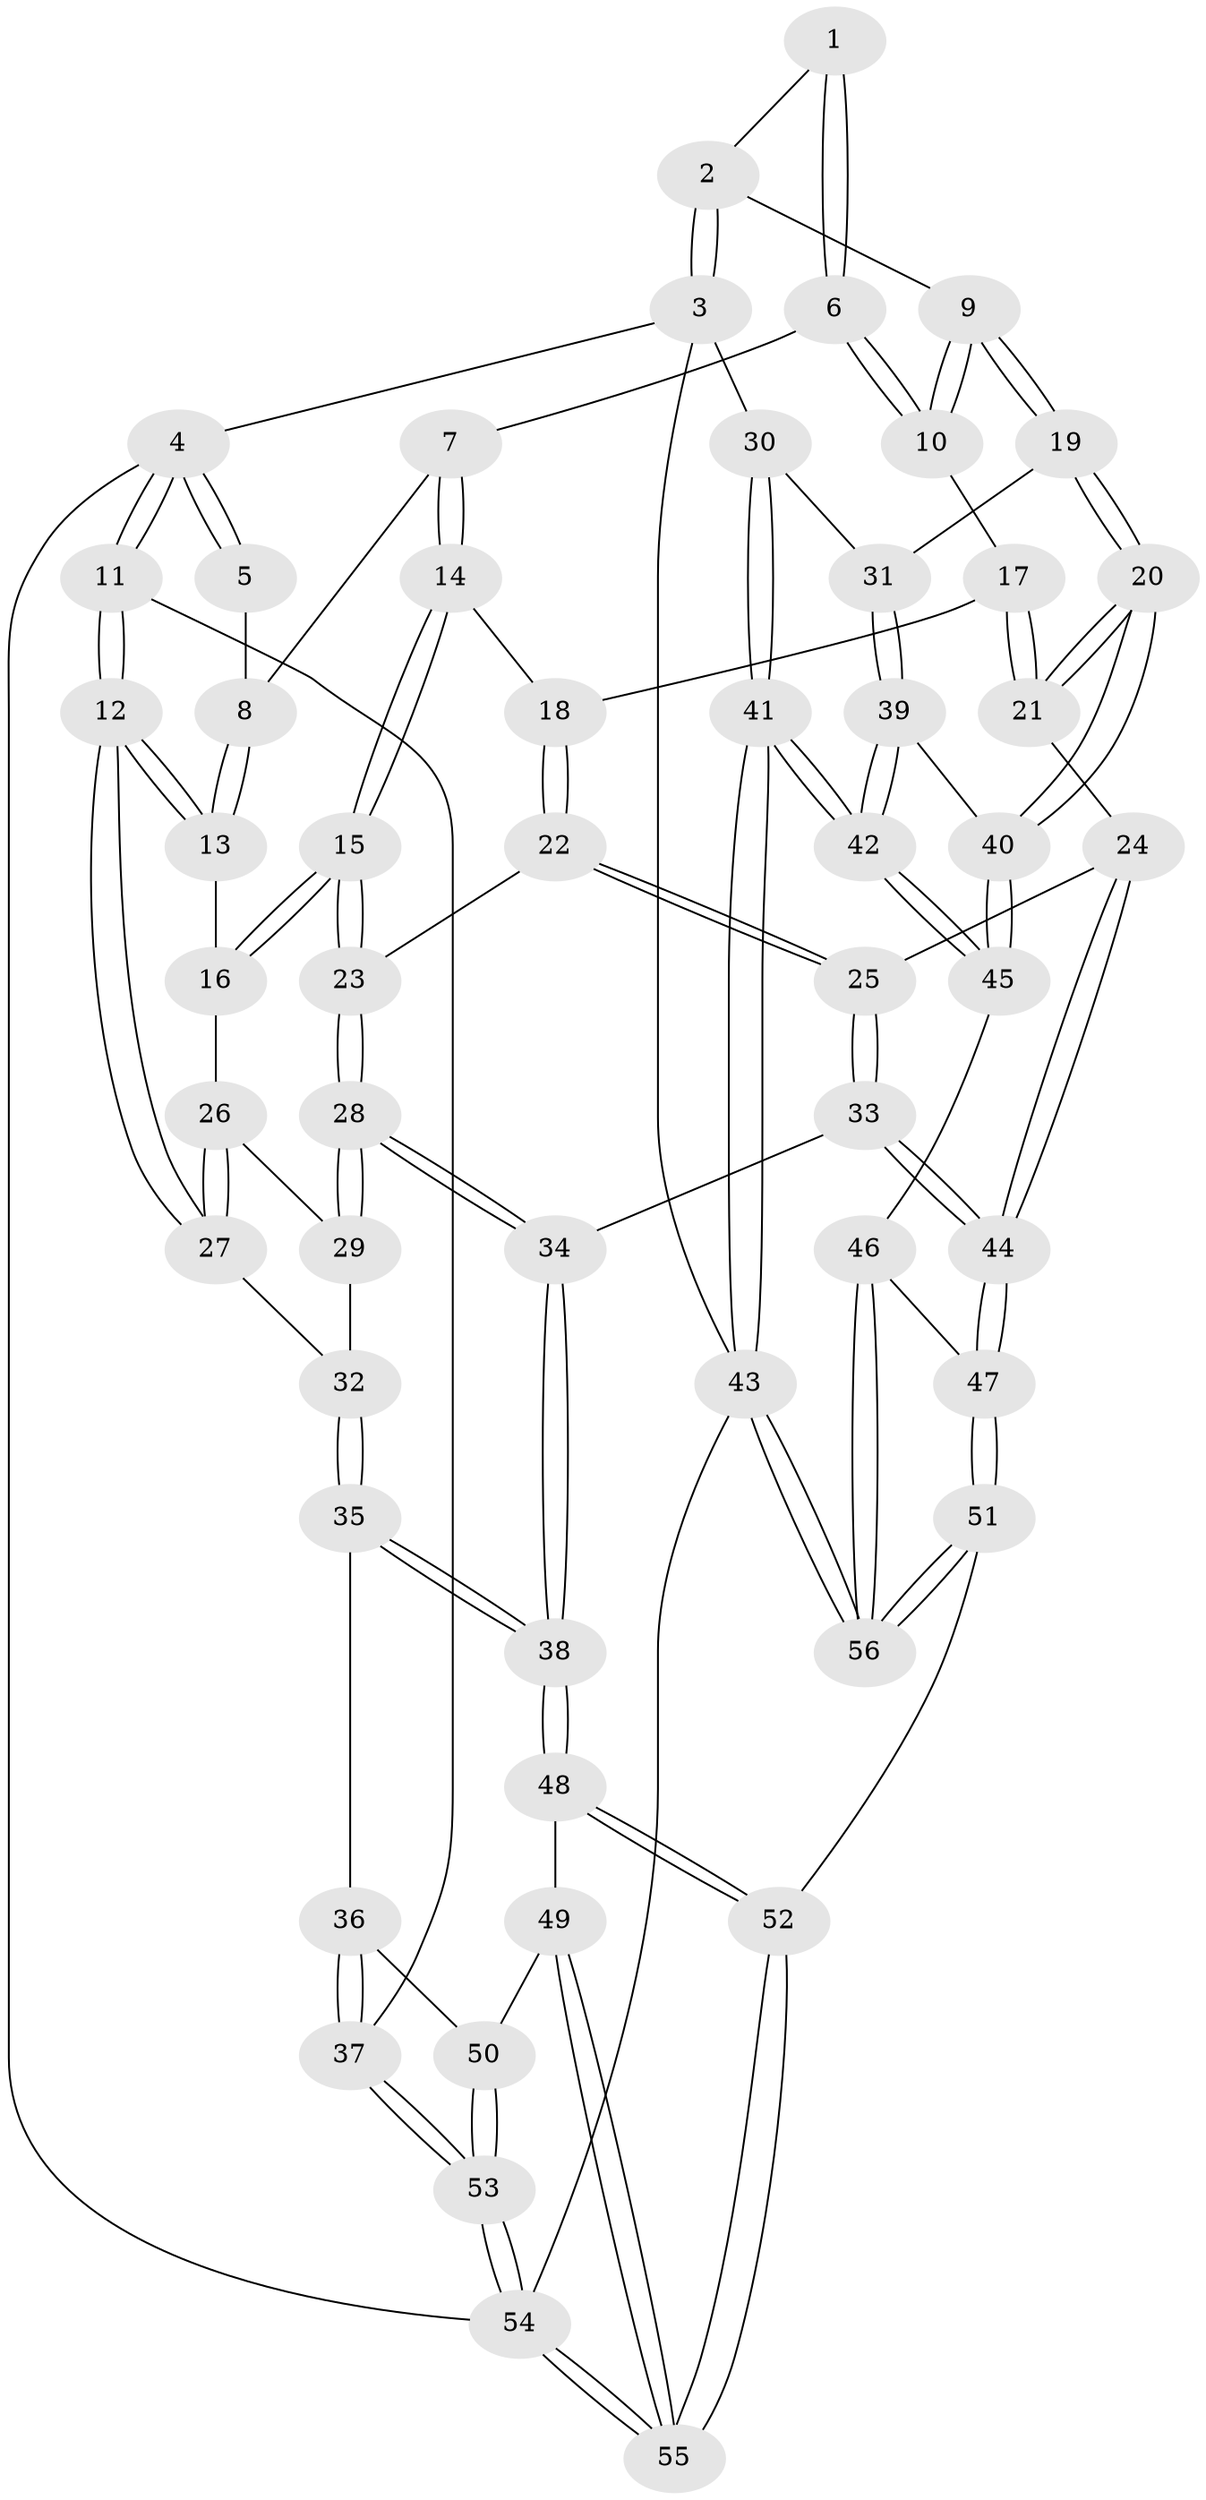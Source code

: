 // coarse degree distribution, {3: 0.25, 6: 0.1, 4: 0.4, 5: 0.25}
// Generated by graph-tools (version 1.1) at 2025/21/03/04/25 18:21:38]
// undirected, 56 vertices, 137 edges
graph export_dot {
graph [start="1"]
  node [color=gray90,style=filled];
  1 [pos="+0.9318083479968433+0"];
  2 [pos="+1+0"];
  3 [pos="+1+0"];
  4 [pos="+0+0"];
  5 [pos="+0.40447299736180375+0"];
  6 [pos="+0.64652398193422+0.29320898510988"];
  7 [pos="+0.47094722042644077+0.27732998205862364"];
  8 [pos="+0.3742261851145414+0.17420363666443434"];
  9 [pos="+0.8044735113103362+0.4576054203951233"];
  10 [pos="+0.6730192683035386+0.36207916020875636"];
  11 [pos="+0+0.3647396373430022"];
  12 [pos="+0+0.36531811084605"];
  13 [pos="+0.24878582037027494+0.27639428088662876"];
  14 [pos="+0.47167815811573904+0.2862186349903987"];
  15 [pos="+0.4066396066181459+0.49404453845838375"];
  16 [pos="+0.32389777025441+0.4525209826651464"];
  17 [pos="+0.5944758865068828+0.43476256005951697"];
  18 [pos="+0.5522934398086926+0.44641905140004184"];
  19 [pos="+0.8302480689806795+0.5413643823177898"];
  20 [pos="+0.7717694158002382+0.6004508968801511"];
  21 [pos="+0.7418100826948845+0.6033163744715324"];
  22 [pos="+0.49301074344072915+0.5597316241152939"];
  23 [pos="+0.44483019367801424+0.5542511557165458"];
  24 [pos="+0.6043224623448247+0.638563974793681"];
  25 [pos="+0.5759077560333907+0.6253983279087658"];
  26 [pos="+0.28551898216719196+0.4869336605724852"];
  27 [pos="+0.069841855530316+0.4791414427758537"];
  28 [pos="+0.3996440529441781+0.5956420535976167"];
  29 [pos="+0.26207841602454396+0.5801667502355592"];
  30 [pos="+1+0.4941247443047576"];
  31 [pos="+0.8772591410490347+0.5433704462424785"];
  32 [pos="+0.21194506861343773+0.6058969683469049"];
  33 [pos="+0.38882536378503607+0.7849426822340728"];
  34 [pos="+0.33592048806742153+0.7839437295411485"];
  35 [pos="+0.217828753259604+0.7515027905632913"];
  36 [pos="+0.19061437286053362+0.7585919083149358"];
  37 [pos="+0+0.7045152632915223"];
  38 [pos="+0.31746779903265177+0.7949723487818992"];
  39 [pos="+0.9715270536845992+0.7465804868224432"];
  40 [pos="+0.7843947377721562+0.6695162033512345"];
  41 [pos="+1+1"];
  42 [pos="+1+0.8625376324594984"];
  43 [pos="+1+1"];
  44 [pos="+0.5727159319822569+0.8414904493571066"];
  45 [pos="+0.8027199454521573+0.7800736588051247"];
  46 [pos="+0.7301911405865879+0.87962259878614"];
  47 [pos="+0.5943945354075162+0.883129937894825"];
  48 [pos="+0.32045044853483307+0.9151648702242862"];
  49 [pos="+0.17654507606020164+0.9438241082655856"];
  50 [pos="+0.1355556490281625+0.8813788236167112"];
  51 [pos="+0.44782986606551123+1"];
  52 [pos="+0.43885349499275944+1"];
  53 [pos="+0+1"];
  54 [pos="+0+1"];
  55 [pos="+0+1"];
  56 [pos="+1+1"];
  1 -- 2;
  1 -- 6;
  1 -- 6;
  2 -- 3;
  2 -- 3;
  2 -- 9;
  3 -- 4;
  3 -- 30;
  3 -- 43;
  4 -- 5;
  4 -- 5;
  4 -- 11;
  4 -- 11;
  4 -- 54;
  5 -- 8;
  6 -- 7;
  6 -- 10;
  6 -- 10;
  7 -- 8;
  7 -- 14;
  7 -- 14;
  8 -- 13;
  8 -- 13;
  9 -- 10;
  9 -- 10;
  9 -- 19;
  9 -- 19;
  10 -- 17;
  11 -- 12;
  11 -- 12;
  11 -- 37;
  12 -- 13;
  12 -- 13;
  12 -- 27;
  12 -- 27;
  13 -- 16;
  14 -- 15;
  14 -- 15;
  14 -- 18;
  15 -- 16;
  15 -- 16;
  15 -- 23;
  15 -- 23;
  16 -- 26;
  17 -- 18;
  17 -- 21;
  17 -- 21;
  18 -- 22;
  18 -- 22;
  19 -- 20;
  19 -- 20;
  19 -- 31;
  20 -- 21;
  20 -- 21;
  20 -- 40;
  20 -- 40;
  21 -- 24;
  22 -- 23;
  22 -- 25;
  22 -- 25;
  23 -- 28;
  23 -- 28;
  24 -- 25;
  24 -- 44;
  24 -- 44;
  25 -- 33;
  25 -- 33;
  26 -- 27;
  26 -- 27;
  26 -- 29;
  27 -- 32;
  28 -- 29;
  28 -- 29;
  28 -- 34;
  28 -- 34;
  29 -- 32;
  30 -- 31;
  30 -- 41;
  30 -- 41;
  31 -- 39;
  31 -- 39;
  32 -- 35;
  32 -- 35;
  33 -- 34;
  33 -- 44;
  33 -- 44;
  34 -- 38;
  34 -- 38;
  35 -- 36;
  35 -- 38;
  35 -- 38;
  36 -- 37;
  36 -- 37;
  36 -- 50;
  37 -- 53;
  37 -- 53;
  38 -- 48;
  38 -- 48;
  39 -- 40;
  39 -- 42;
  39 -- 42;
  40 -- 45;
  40 -- 45;
  41 -- 42;
  41 -- 42;
  41 -- 43;
  41 -- 43;
  42 -- 45;
  42 -- 45;
  43 -- 56;
  43 -- 56;
  43 -- 54;
  44 -- 47;
  44 -- 47;
  45 -- 46;
  46 -- 47;
  46 -- 56;
  46 -- 56;
  47 -- 51;
  47 -- 51;
  48 -- 49;
  48 -- 52;
  48 -- 52;
  49 -- 50;
  49 -- 55;
  49 -- 55;
  50 -- 53;
  50 -- 53;
  51 -- 52;
  51 -- 56;
  51 -- 56;
  52 -- 55;
  52 -- 55;
  53 -- 54;
  53 -- 54;
  54 -- 55;
  54 -- 55;
}

